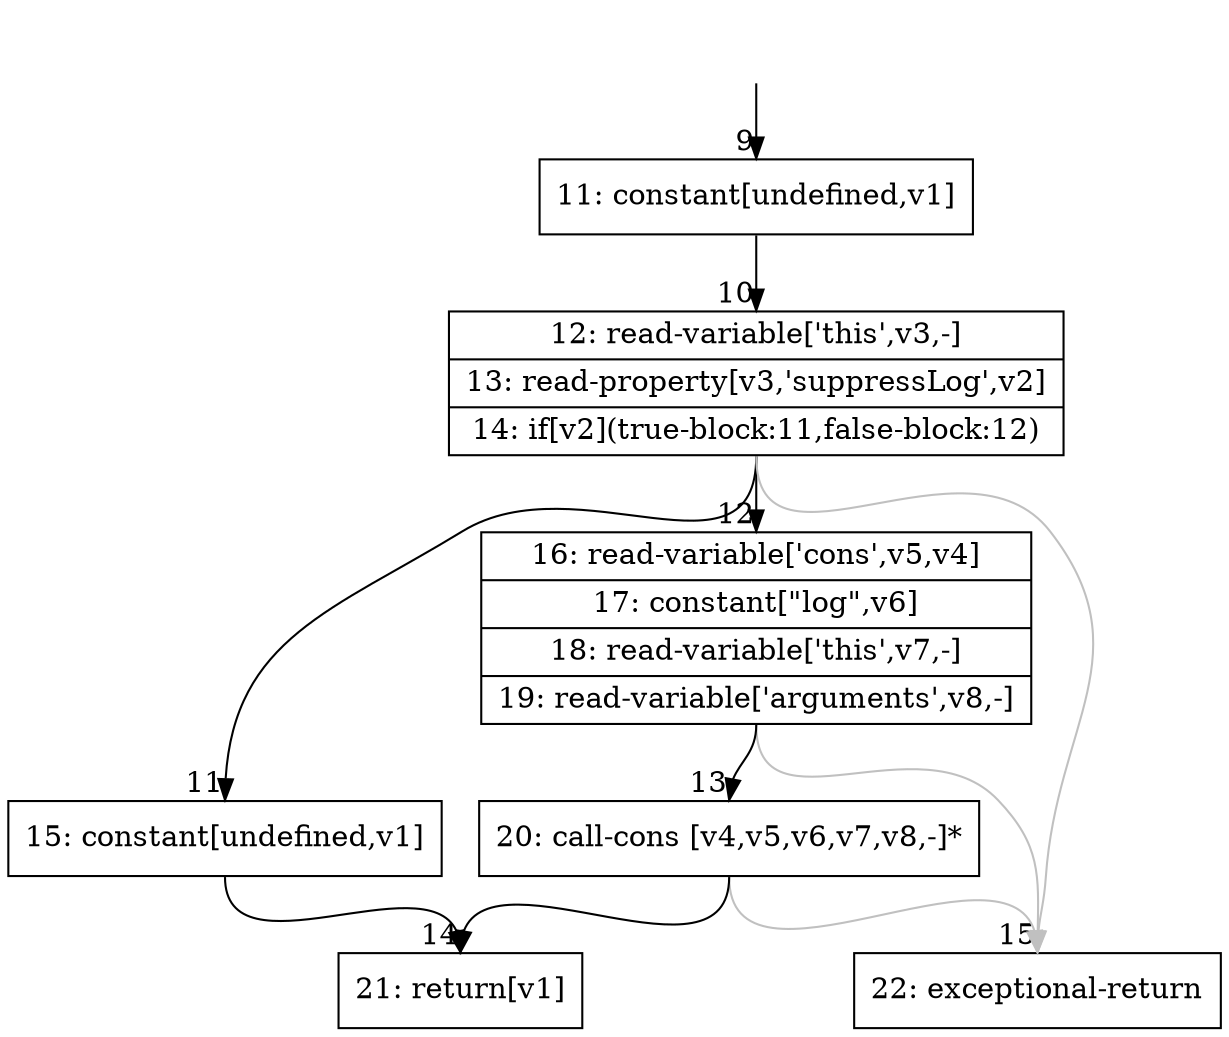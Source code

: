 digraph {
rankdir="TD"
BB_entry4[shape=none,label=""];
BB_entry4 -> BB9 [tailport=s, headport=n, headlabel="    9"]
BB9 [shape=record label="{11: constant[undefined,v1]}" ] 
BB9 -> BB10 [tailport=s, headport=n, headlabel="      10"]
BB10 [shape=record label="{12: read-variable['this',v3,-]|13: read-property[v3,'suppressLog',v2]|14: if[v2](true-block:11,false-block:12)}" ] 
BB10 -> BB11 [tailport=s, headport=n, headlabel="      11"]
BB10 -> BB12 [tailport=s, headport=n, headlabel="      12"]
BB10 -> BB15 [tailport=s, headport=n, color=gray, headlabel="      15"]
BB11 [shape=record label="{15: constant[undefined,v1]}" ] 
BB11 -> BB14 [tailport=s, headport=n, headlabel="      14"]
BB12 [shape=record label="{16: read-variable['cons',v5,v4]|17: constant[\"log\",v6]|18: read-variable['this',v7,-]|19: read-variable['arguments',v8,-]}" ] 
BB12 -> BB13 [tailport=s, headport=n, headlabel="      13"]
BB12 -> BB15 [tailport=s, headport=n, color=gray]
BB13 [shape=record label="{20: call-cons [v4,v5,v6,v7,v8,-]*}" ] 
BB13 -> BB14 [tailport=s, headport=n]
BB13 -> BB15 [tailport=s, headport=n, color=gray]
BB14 [shape=record label="{21: return[v1]}" ] 
BB15 [shape=record label="{22: exceptional-return}" ] 
//#$~ 24
}
